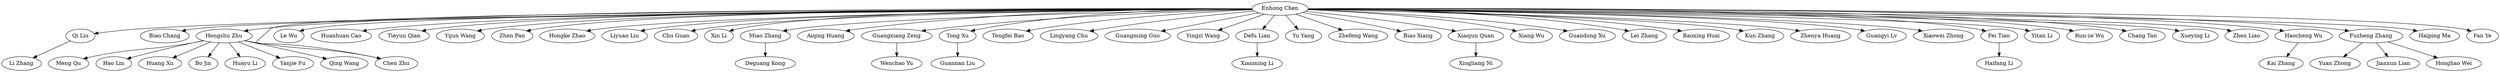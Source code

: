 strict digraph G{
"Enhong Chen" -> "Qi Liu"
"Enhong Chen" -> "Biao Chang"
"Enhong Chen" -> "Hengshu Zhu"
"Enhong Chen" -> "Miao Zhang"
"Enhong Chen" -> "Le Wu"
"Enhong Chen" -> "Huanhuan Cao"
"Enhong Chen" -> "Tieyun Qian"
"Enhong Chen" -> "Yijun Wang"
"Enhong Chen" -> "Zhen Pan"
"Enhong Chen" -> "Hongke Zhao"
"Enhong Chen" -> "Liyuan Liu"
"Enhong Chen" -> "Chu Guan"
"Enhong Chen" -> "Xin Li"
"Enhong Chen" -> "Chen Zhu"
"Enhong Chen" -> "Aiqing Huang"
"Enhong Chen" -> "Guangxiang Zeng"
"Enhong Chen" -> "Tong Xu"
"Enhong Chen" -> "Tengfei Bao"
"Enhong Chen" -> "Lingyang Chu"
"Enhong Chen" -> "Guangming Guo"
"Enhong Chen" -> "Yingzi Wang"
"Enhong Chen" -> "Defu Lian"
"Enhong Chen" -> "Yu Yang"
"Enhong Chen" -> "Zhefeng Wang"
"Enhong Chen" -> "Biao Xiang"
"Enhong Chen" -> "Xiaojun Quan"
"Enhong Chen" -> "Xiang Wu"
"Enhong Chen" -> "Guandong Xu"
"Enhong Chen" -> "Lei Zhang"
"Enhong Chen" -> "Baoxing Huai"
"Enhong Chen" -> "Kun Zhang"
"Enhong Chen" -> "Zhenya Huang"
"Enhong Chen" -> "Guangyi Lv"
"Enhong Chen" -> "Xiaowei Zhong"
"Enhong Chen" -> "Fei Tian"
"Enhong Chen" -> "Yitan Li"
"Enhong Chen" -> "Run-ze Wu"
"Enhong Chen" -> "Chang Tan"
"Enhong Chen" -> "Xueying Li"
"Enhong Chen" -> "Zhen Liao"
"Enhong Chen" -> "Haocheng Wu"
"Enhong Chen" -> "Fuzheng Zhang"
"Enhong Chen" -> "Haiping Ma"
"Enhong Chen" -> "Fan Ye"
"Fei Tian" -> "Haifang Li"
"Qi Liu" -> "Li Zhang"
"Xiaojun Quan" -> "Xingliang Ni"
"Hengshu Zhu" -> "Huang Xu"
"Hengshu Zhu" -> "Bo Jin"
"Hengshu Zhu" -> "Huayu Li"
"Hengshu Zhu" -> "Chen Zhu"
"Hengshu Zhu" -> "Yanjie Fu"
"Hengshu Zhu" -> "Qing Wang"
"Hengshu Zhu" -> "Meng Qu"
"Hengshu Zhu" -> "Hao Lin"
"Tong Xu" -> "Guannan Liu"
"Guangxiang Zeng" -> "Wenchao Yu"
"Miao Zhang" -> "Deguang Kong"
"Defu Lian" -> "Xianming Li"
"Fuzheng Zhang" -> "Honghao Wei"
"Fuzheng Zhang" -> "Yuan Zhong"
"Fuzheng Zhang" -> "Jianxun Lian"
"Haocheng Wu" -> "Kai Zhang"
}